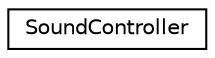digraph "Graphical Class Hierarchy"
{
  edge [fontname="Helvetica",fontsize="10",labelfontname="Helvetica",labelfontsize="10"];
  node [fontname="Helvetica",fontsize="10",shape=record];
  rankdir="LR";
  Node1 [label="SoundController",height=0.2,width=0.4,color="black", fillcolor="white", style="filled",URL="$class_sound_controller.html"];
}
